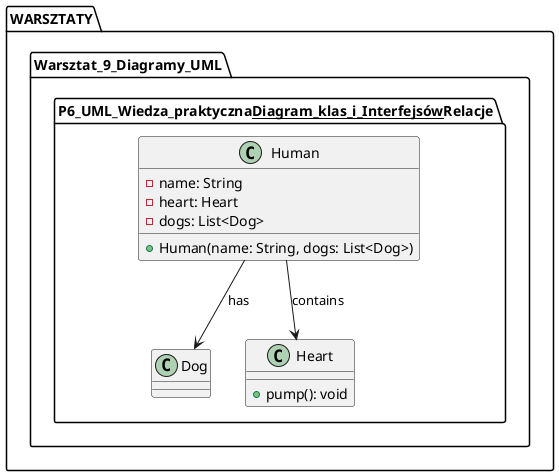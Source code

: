 @startuml

package WARSZTATY.Warsztat_9_Diagramy_UML.P6_UML_Wiedza_praktyczna__Diagram_klas_i_Interfejsów__Relacje {
    class Dog {
    }

    class Heart {
        +pump(): void
    }

    class Human {
        -name: String
        -heart: Heart
        -dogs: List<Dog>

        +Human(name: String, dogs: List<Dog>)
    }

    Human --> Heart : contains
    Human --> Dog : has
}

@enduml
